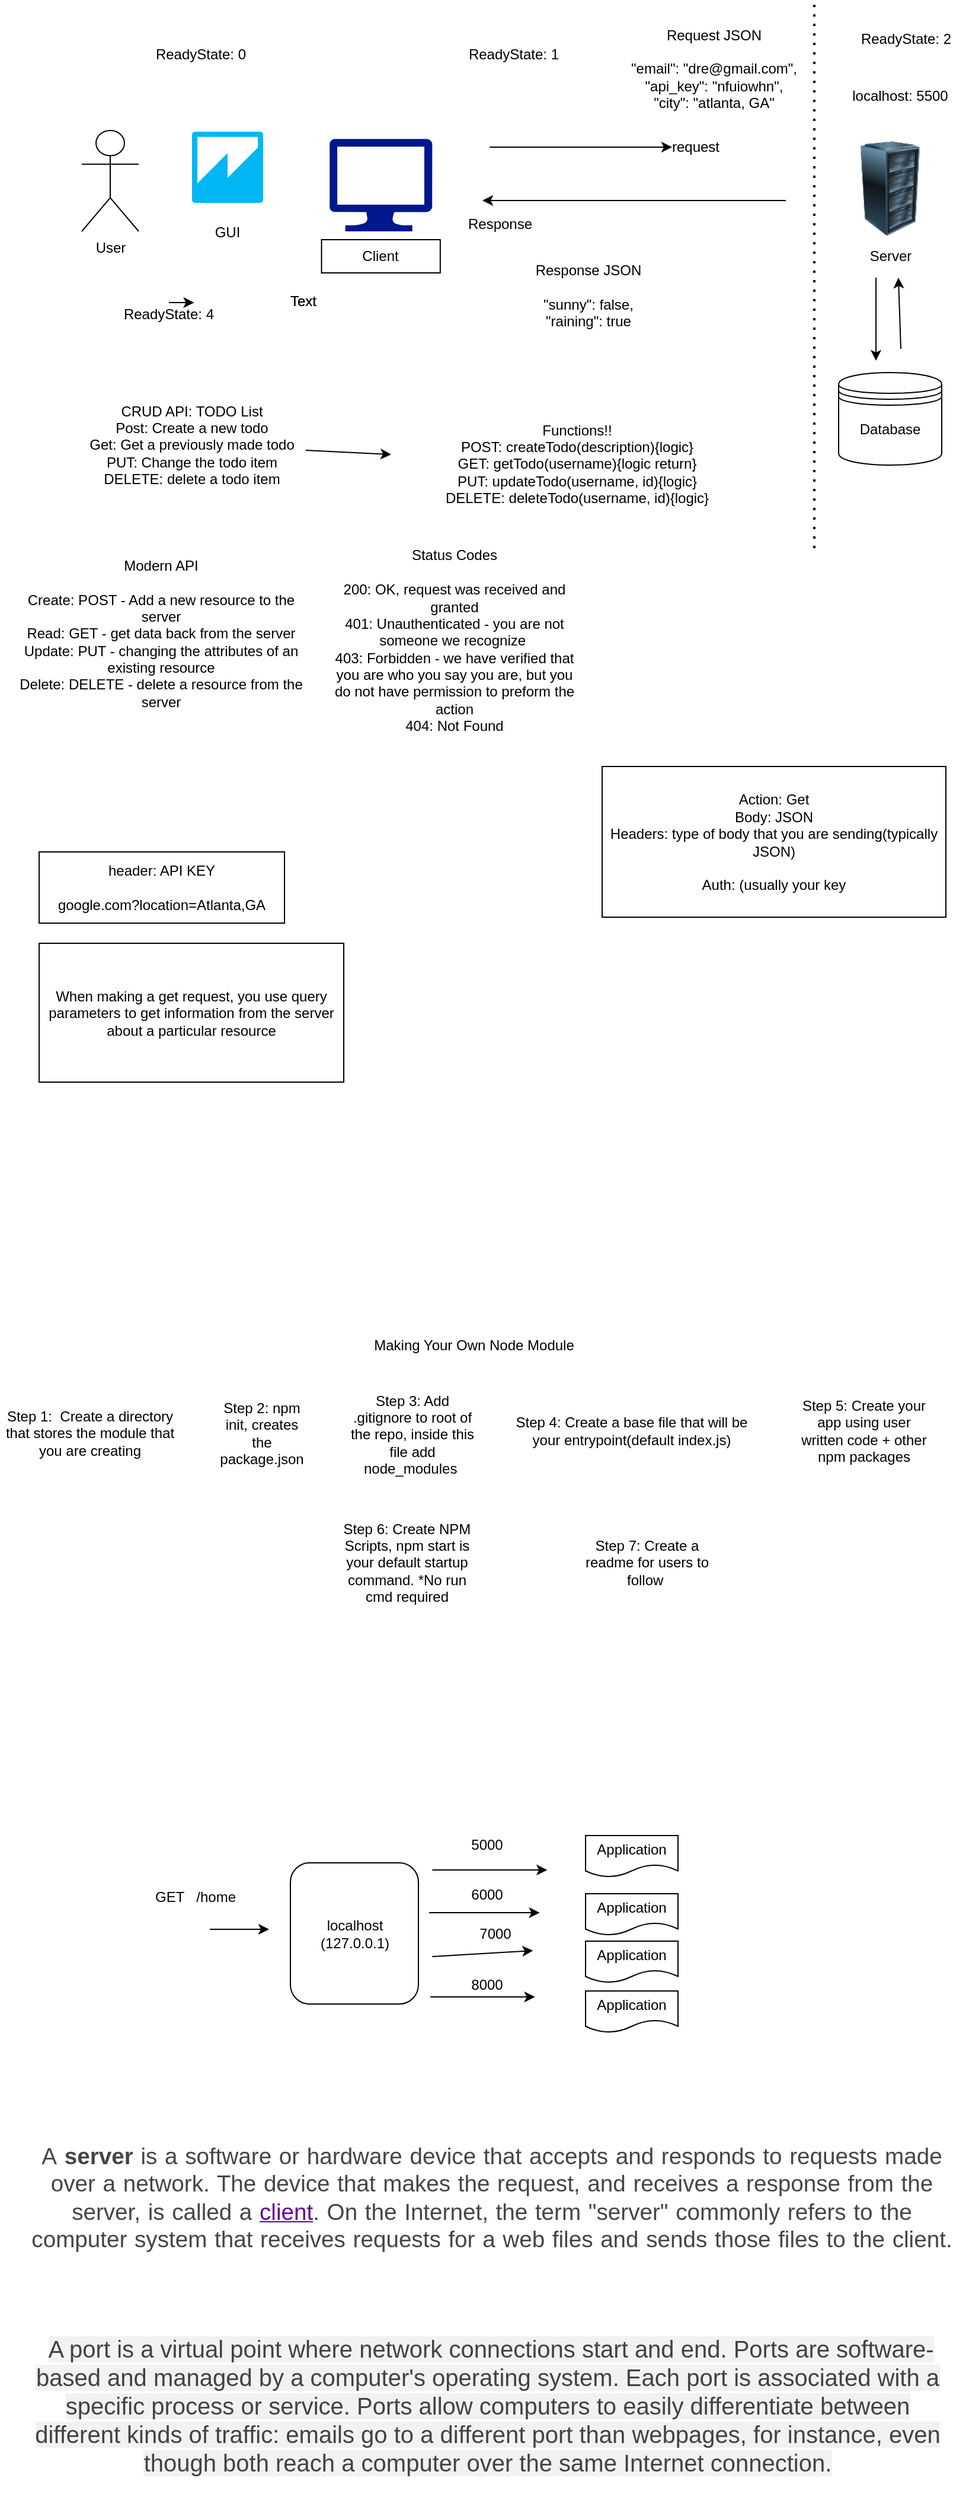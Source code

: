 <mxfile version="14.6.13" type="device"><diagram id="QnAA2nsCuYekW3QBslh7" name="Page-1"><mxGraphModel dx="1673" dy="699" grid="0" gridSize="10" guides="1" tooltips="1" connect="1" arrows="1" fold="1" page="1" pageScale="1" pageWidth="850" pageHeight="1100" math="0" shadow="0"><root><mxCell id="0"/><mxCell id="1" parent="0"/><mxCell id="YvuDV7tw61LsSK_M6kB8-1" value="User" style="shape=umlActor;verticalLabelPosition=bottom;verticalAlign=top;html=1;outlineConnect=0;" parent="1" vertex="1"><mxGeometry x="85" y="116" width="48" height="85" as="geometry"/></mxCell><mxCell id="YvuDV7tw61LsSK_M6kB8-4" value="" style="aspect=fixed;pointerEvents=1;shadow=0;dashed=0;html=1;strokeColor=none;labelPosition=center;verticalLabelPosition=bottom;verticalAlign=top;align=center;fillColor=#00188D;shape=mxgraph.azure.computer" parent="1" vertex="1"><mxGeometry x="294" y="123" width="86.67" height="78" as="geometry"/></mxCell><mxCell id="YvuDV7tw61LsSK_M6kB8-5" value="Client" style="rounded=0;whiteSpace=wrap;html=1;" parent="1" vertex="1"><mxGeometry x="287.26" y="208" width="100.16" height="28" as="geometry"/></mxCell><mxCell id="YvuDV7tw61LsSK_M6kB8-6" value="" style="image;html=1;image=img/lib/clip_art/computers/Server_Rack_128x128.png" parent="1" vertex="1"><mxGeometry x="727" y="125" width="80" height="80" as="geometry"/></mxCell><mxCell id="YvuDV7tw61LsSK_M6kB8-7" value="Server" style="text;html=1;strokeColor=none;fillColor=none;align=center;verticalAlign=middle;whiteSpace=wrap;rounded=0;" parent="1" vertex="1"><mxGeometry x="701.5" y="208" width="131" height="27" as="geometry"/></mxCell><mxCell id="YvuDV7tw61LsSK_M6kB8-8" value="" style="endArrow=classic;html=1;" parent="1" edge="1"><mxGeometry width="50" height="50" relative="1" as="geometry"><mxPoint x="679" y="175" as="sourcePoint"/><mxPoint x="423" y="175" as="targetPoint"/></mxGeometry></mxCell><mxCell id="YvuDV7tw61LsSK_M6kB8-9" value="" style="endArrow=classic;html=1;" parent="1" target="YvuDV7tw61LsSK_M6kB8-10" edge="1"><mxGeometry width="50" height="50" relative="1" as="geometry"><mxPoint x="429" y="130" as="sourcePoint"/><mxPoint x="685" y="130" as="targetPoint"/></mxGeometry></mxCell><mxCell id="YvuDV7tw61LsSK_M6kB8-10" value="request" style="text;html=1;strokeColor=none;fillColor=none;align=center;verticalAlign=middle;whiteSpace=wrap;rounded=0;" parent="1" vertex="1"><mxGeometry x="583" y="120" width="40" height="20" as="geometry"/></mxCell><mxCell id="YvuDV7tw61LsSK_M6kB8-11" value="Response" style="text;html=1;strokeColor=none;fillColor=none;align=center;verticalAlign=middle;whiteSpace=wrap;rounded=0;" parent="1" vertex="1"><mxGeometry x="418" y="185" width="40" height="20" as="geometry"/></mxCell><mxCell id="YvuDV7tw61LsSK_M6kB8-12" value="Request JSON&lt;br&gt;&lt;br&gt;&quot;email&quot;: &quot;dre@gmail.com&quot;,&lt;br&gt;&quot;api_key&quot;: &quot;nfuiowhn&quot;,&lt;br&gt;&quot;city&quot;: &quot;atlanta, GA&quot;" style="text;html=1;strokeColor=none;fillColor=none;align=center;verticalAlign=middle;whiteSpace=wrap;rounded=0;" parent="1" vertex="1"><mxGeometry x="499" y="29" width="239" height="70" as="geometry"/></mxCell><mxCell id="YvuDV7tw61LsSK_M6kB8-13" value="Response JSON&lt;br&gt;&lt;br&gt;&quot;sunny&quot;: false,&lt;br&gt;&quot;raining&quot;: true" style="text;html=1;strokeColor=none;fillColor=none;align=center;verticalAlign=middle;whiteSpace=wrap;rounded=0;" parent="1" vertex="1"><mxGeometry x="407" y="228" width="211" height="53" as="geometry"/></mxCell><mxCell id="YvuDV7tw61LsSK_M6kB8-14" value="Modern API&lt;br&gt;&lt;br&gt;Create: POST - Add a new resource to the server&lt;br&gt;Read: GET - get data back from the server&lt;br&gt;Update: PUT - changing the attributes of an existing resource&lt;br&gt;Delete: DELETE - delete a resource from the server" style="text;html=1;strokeColor=none;fillColor=none;align=center;verticalAlign=middle;whiteSpace=wrap;rounded=0;" parent="1" vertex="1"><mxGeometry x="30" y="470" width="244" height="139" as="geometry"/></mxCell><mxCell id="YvuDV7tw61LsSK_M6kB8-15" value="Status Codes&lt;br&gt;&lt;br&gt;200: OK, request was received and granted&lt;br&gt;401: Unauthenticated - you are not someone we recognize&amp;nbsp;&lt;br&gt;403: Forbidden - we have verified that you are who you say you are, but you do not have permission to preform the action&lt;br&gt;404: Not Found" style="text;html=1;strokeColor=none;fillColor=none;align=center;verticalAlign=middle;whiteSpace=wrap;rounded=0;" parent="1" vertex="1"><mxGeometry x="296" y="470" width="207" height="151" as="geometry"/></mxCell><mxCell id="YvuDV7tw61LsSK_M6kB8-17" value="localhost: 5500" style="text;html=1;strokeColor=none;fillColor=none;align=center;verticalAlign=middle;whiteSpace=wrap;rounded=0;" parent="1" vertex="1"><mxGeometry x="722" y="77" width="107" height="20" as="geometry"/></mxCell><mxCell id="YvuDV7tw61LsSK_M6kB8-19" value="Text" style="text;html=1;strokeColor=none;fillColor=none;align=center;verticalAlign=middle;whiteSpace=wrap;rounded=0;" parent="1" vertex="1"><mxGeometry x="252" y="250" width="40" height="20" as="geometry"/></mxCell><mxCell id="YvuDV7tw61LsSK_M6kB8-20" value="Text" style="text;html=1;strokeColor=none;fillColor=none;align=center;verticalAlign=middle;whiteSpace=wrap;rounded=0;" parent="1" vertex="1"><mxGeometry x="252" y="250" width="40" height="20" as="geometry"/></mxCell><mxCell id="YvuDV7tw61LsSK_M6kB8-21" value="ReadyState: 0" style="text;html=1;strokeColor=none;fillColor=none;align=center;verticalAlign=middle;whiteSpace=wrap;rounded=0;" parent="1" vertex="1"><mxGeometry x="143" y="42" width="85" height="20" as="geometry"/></mxCell><mxCell id="YvuDV7tw61LsSK_M6kB8-22" value="ReadyState: 1" style="text;html=1;strokeColor=none;fillColor=none;align=center;verticalAlign=middle;whiteSpace=wrap;rounded=0;" parent="1" vertex="1"><mxGeometry x="407" y="42" width="85" height="20" as="geometry"/></mxCell><mxCell id="YvuDV7tw61LsSK_M6kB8-23" value="ReadyState: 2" style="text;html=1;strokeColor=none;fillColor=none;align=center;verticalAlign=middle;whiteSpace=wrap;rounded=0;" parent="1" vertex="1"><mxGeometry x="738" y="29" width="85" height="20" as="geometry"/></mxCell><mxCell id="YvuDV7tw61LsSK_M6kB8-24" value="ReadyState: 4" style="text;html=1;strokeColor=none;fillColor=none;align=center;verticalAlign=middle;whiteSpace=wrap;rounded=0;" parent="1" vertex="1"><mxGeometry x="116" y="261" width="85" height="20" as="geometry"/></mxCell><mxCell id="YvuDV7tw61LsSK_M6kB8-25" style="edgeStyle=orthogonalEdgeStyle;rounded=0;orthogonalLoop=1;jettySize=auto;html=1;exitX=0.5;exitY=0;exitDx=0;exitDy=0;entryX=0.75;entryY=0;entryDx=0;entryDy=0;" parent="1" source="YvuDV7tw61LsSK_M6kB8-24" target="YvuDV7tw61LsSK_M6kB8-24" edge="1"><mxGeometry relative="1" as="geometry"/></mxCell><mxCell id="YvuDV7tw61LsSK_M6kB8-26" value="" style="outlineConnect=0;dashed=0;verticalLabelPosition=bottom;verticalAlign=top;align=center;html=1;shape=mxgraph.aws3.quicksight;fillColor=#00B7F4;gradientColor=none;" parent="1" vertex="1"><mxGeometry x="178" y="117" width="60" height="60" as="geometry"/></mxCell><mxCell id="YvuDV7tw61LsSK_M6kB8-27" value="GUI" style="text;html=1;strokeColor=none;fillColor=none;align=center;verticalAlign=middle;whiteSpace=wrap;rounded=0;" parent="1" vertex="1"><mxGeometry x="188" y="192" width="40" height="20" as="geometry"/></mxCell><mxCell id="rPG1mqdKMG4rrso_aYo4-1" value="Action: Get&lt;br&gt;Body: JSON&lt;br&gt;Headers: type of body that you are sending(typically JSON)&lt;br&gt;&lt;br&gt;Auth: (usually your key" style="rounded=0;whiteSpace=wrap;html=1;" parent="1" vertex="1"><mxGeometry x="524" y="652" width="290" height="127" as="geometry"/></mxCell><mxCell id="rPG1mqdKMG4rrso_aYo4-2" value="header: API KEY&lt;br&gt;&lt;br&gt;google.com?location=Atlanta,GA" style="rounded=0;whiteSpace=wrap;html=1;" parent="1" vertex="1"><mxGeometry x="49" y="724" width="207" height="60" as="geometry"/></mxCell><mxCell id="rPG1mqdKMG4rrso_aYo4-3" value="When making a get request, you use query parameters to get information from the server about a particular resource" style="rounded=0;whiteSpace=wrap;html=1;" parent="1" vertex="1"><mxGeometry x="49" y="801" width="257" height="117" as="geometry"/></mxCell><mxCell id="rPG1mqdKMG4rrso_aYo4-4" value="Making Your Own Node Module" style="text;html=1;strokeColor=none;fillColor=none;align=center;verticalAlign=middle;whiteSpace=wrap;rounded=0;" parent="1" vertex="1"><mxGeometry x="270" y="1109.5" width="292" height="61" as="geometry"/></mxCell><mxCell id="rPG1mqdKMG4rrso_aYo4-5" value="Step 1:&amp;nbsp; Create a directory that stores the module that you are creating" style="text;html=1;strokeColor=none;fillColor=none;align=center;verticalAlign=middle;whiteSpace=wrap;rounded=0;" parent="1" vertex="1"><mxGeometry x="16" y="1193" width="152" height="41" as="geometry"/></mxCell><mxCell id="rPG1mqdKMG4rrso_aYo4-7" value="Step 2: npm init, creates the package.json" style="text;html=1;strokeColor=none;fillColor=none;align=center;verticalAlign=middle;whiteSpace=wrap;rounded=0;" parent="1" vertex="1"><mxGeometry x="196" y="1199.5" width="82" height="28" as="geometry"/></mxCell><mxCell id="rPG1mqdKMG4rrso_aYo4-9" value="Step 4: Create a base file that will be your entrypoint(default index.js)" style="text;html=1;strokeColor=none;fillColor=none;align=center;verticalAlign=middle;whiteSpace=wrap;rounded=0;" parent="1" vertex="1"><mxGeometry x="448" y="1183" width="202" height="57" as="geometry"/></mxCell><mxCell id="rPG1mqdKMG4rrso_aYo4-11" value="Step 5: Create your app using user written code + other npm packages" style="text;html=1;strokeColor=none;fillColor=none;align=center;verticalAlign=middle;whiteSpace=wrap;rounded=0;" parent="1" vertex="1"><mxGeometry x="687" y="1170.5" width="116" height="82" as="geometry"/></mxCell><mxCell id="rPG1mqdKMG4rrso_aYo4-12" value="Step 6: Create NPM Scripts, npm start is your default startup command. *No run cmd required" style="text;html=1;strokeColor=none;fillColor=none;align=center;verticalAlign=middle;whiteSpace=wrap;rounded=0;" parent="1" vertex="1"><mxGeometry x="297" y="1282" width="125" height="81" as="geometry"/></mxCell><mxCell id="rPG1mqdKMG4rrso_aYo4-13" value="Step 3: Add .gitignore to root of the repo, inside this file add node_modules&amp;nbsp;" style="text;html=1;strokeColor=none;fillColor=none;align=center;verticalAlign=middle;whiteSpace=wrap;rounded=0;" parent="1" vertex="1"><mxGeometry x="306" y="1185" width="116" height="59" as="geometry"/></mxCell><mxCell id="rPG1mqdKMG4rrso_aYo4-14" value="Step 7: Create a readme for users to follow&amp;nbsp;" style="text;html=1;strokeColor=none;fillColor=none;align=center;verticalAlign=middle;whiteSpace=wrap;rounded=0;" parent="1" vertex="1"><mxGeometry x="501" y="1299" width="122" height="47" as="geometry"/></mxCell><mxCell id="yk4ClxtC6VaQBP3112ub-1" value="" style="rounded=1;whiteSpace=wrap;html=1;" parent="1" vertex="1"><mxGeometry x="261" y="1576" width="108" height="119" as="geometry"/></mxCell><mxCell id="yk4ClxtC6VaQBP3112ub-2" value="" style="endArrow=classic;html=1;" parent="1" edge="1"><mxGeometry width="50" height="50" relative="1" as="geometry"><mxPoint x="193" y="1632" as="sourcePoint"/><mxPoint x="243" y="1632" as="targetPoint"/></mxGeometry></mxCell><mxCell id="yk4ClxtC6VaQBP3112ub-4" value="localhost (127.0.0.1)" style="text;html=1;strokeColor=none;fillColor=none;align=center;verticalAlign=middle;whiteSpace=wrap;rounded=0;" parent="1" vertex="1"><mxGeometry x="278.5" y="1625" width="73" height="21" as="geometry"/></mxCell><mxCell id="yk4ClxtC6VaQBP3112ub-6" value="" style="endArrow=classic;html=1;" parent="1" edge="1"><mxGeometry width="50" height="50" relative="1" as="geometry"><mxPoint x="378" y="1618" as="sourcePoint"/><mxPoint x="471.33" y="1618" as="targetPoint"/></mxGeometry></mxCell><mxCell id="yk4ClxtC6VaQBP3112ub-7" value="" style="endArrow=classic;html=1;" parent="1" edge="1"><mxGeometry width="50" height="50" relative="1" as="geometry"><mxPoint x="379" y="1689" as="sourcePoint"/><mxPoint x="467.33" y="1689" as="targetPoint"/></mxGeometry></mxCell><mxCell id="yk4ClxtC6VaQBP3112ub-8" value="" style="endArrow=classic;html=1;" parent="1" edge="1"><mxGeometry width="50" height="50" relative="1" as="geometry"><mxPoint x="380.67" y="1655" as="sourcePoint"/><mxPoint x="465.67" y="1650" as="targetPoint"/><Array as="points"><mxPoint x="465.67" y="1650"/></Array></mxGeometry></mxCell><mxCell id="yk4ClxtC6VaQBP3112ub-9" value="" style="endArrow=classic;html=1;" parent="1" edge="1"><mxGeometry width="50" height="50" relative="1" as="geometry"><mxPoint x="380.67" y="1582" as="sourcePoint"/><mxPoint x="477.67" y="1582" as="targetPoint"/></mxGeometry></mxCell><mxCell id="yk4ClxtC6VaQBP3112ub-10" value="&lt;font style=&quot;font-size: 20px&quot;&gt;&amp;nbsp;&lt;span style=&quot;color: rgb(66 , 66 , 66) ; text-align: left ; background-color: rgb(242 , 242 , 242)&quot;&gt;A port is a virtual point where network connections start and end. Ports are software-based and managed by a computer's operating system. Each port is associated with a specific process or service. Ports allow computers to easily differentiate between different kinds of traffic: emails go to a different port than webpages, for instance, even though both reach a computer over the same Internet connection.&lt;/span&gt;&lt;/font&gt;" style="text;html=1;strokeColor=none;fillColor=none;align=center;verticalAlign=middle;whiteSpace=wrap;rounded=0;" parent="1" vertex="1"><mxGeometry x="34" y="1953" width="787" height="159" as="geometry"/></mxCell><mxCell id="yk4ClxtC6VaQBP3112ub-11" value="&lt;span style=&quot;color: rgb(69 , 69 , 69) ; font-family: &amp;#34;verdana&amp;#34; , sans-serif ; font-size: 19.32px ; word-spacing: 0.966px ; background-color: rgb(255 , 255 , 255)&quot;&gt;A&lt;span class=&quot;Apple-converted-space&quot;&gt;&amp;nbsp;&lt;/span&gt;&lt;/span&gt;&lt;b style=&quot;color: rgb(69 , 69 , 69) ; font-family: &amp;#34;verdana&amp;#34; , sans-serif ; font-size: 19.32px ; word-spacing: 0.966px&quot;&gt;server&lt;/b&gt;&lt;span style=&quot;color: rgb(69 , 69 , 69) ; font-family: &amp;#34;verdana&amp;#34; , sans-serif ; font-size: 19.32px ; word-spacing: 0.966px ; background-color: rgb(255 , 255 , 255)&quot;&gt;&lt;span class=&quot;Apple-converted-space&quot;&gt;&amp;nbsp;&lt;/span&gt;is a software or hardware device that accepts and responds to requests made over a network. The device that makes the request, and receives a response from the server, is called a&lt;span class=&quot;Apple-converted-space&quot;&gt;&amp;nbsp;&lt;/span&gt;&lt;/span&gt;&lt;a href=&quot;https://www.computerhope.com/jargon/c/client.htm&quot; style=&quot;color: rgb(102 , 0 , 153) ; font-family: &amp;#34;verdana&amp;#34; , sans-serif ; font-size: 19.32px ; word-spacing: 0.966px&quot;&gt;client&lt;/a&gt;&lt;span style=&quot;color: rgb(69 , 69 , 69) ; font-family: &amp;#34;verdana&amp;#34; , sans-serif ; font-size: 19.32px ; word-spacing: 0.966px ; background-color: rgb(255 , 255 , 255)&quot;&gt;. On the Internet, the term &quot;server&quot; commonly refers to the computer system that receives requests for a web files and sends those files to the client.&lt;/span&gt;" style="text;html=1;strokeColor=none;fillColor=none;align=center;verticalAlign=middle;whiteSpace=wrap;rounded=0;" parent="1" vertex="1"><mxGeometry x="36" y="1782" width="790" height="151" as="geometry"/></mxCell><mxCell id="yk4ClxtC6VaQBP3112ub-12" value="" style="shape=datastore;whiteSpace=wrap;html=1;" parent="1" vertex="1"><mxGeometry x="723.5" y="320" width="87" height="78" as="geometry"/></mxCell><mxCell id="yk4ClxtC6VaQBP3112ub-13" value="Database" style="text;html=1;strokeColor=none;fillColor=none;align=center;verticalAlign=middle;whiteSpace=wrap;rounded=0;" parent="1" vertex="1"><mxGeometry x="747" y="358" width="40" height="20" as="geometry"/></mxCell><mxCell id="yk4ClxtC6VaQBP3112ub-14" value="" style="endArrow=classic;html=1;" parent="1" edge="1"><mxGeometry width="50" height="50" relative="1" as="geometry"><mxPoint x="755" y="240" as="sourcePoint"/><mxPoint x="755" y="310" as="targetPoint"/></mxGeometry></mxCell><mxCell id="yk4ClxtC6VaQBP3112ub-15" value="" style="endArrow=classic;html=1;entryX=0.553;entryY=1.185;entryDx=0;entryDy=0;entryPerimeter=0;" parent="1" target="YvuDV7tw61LsSK_M6kB8-7" edge="1"><mxGeometry width="50" height="50" relative="1" as="geometry"><mxPoint x="776" y="300" as="sourcePoint"/><mxPoint x="826" y="250" as="targetPoint"/></mxGeometry></mxCell><mxCell id="yk4ClxtC6VaQBP3112ub-16" value="" style="endArrow=none;dashed=1;html=1;dashPattern=1 3;strokeWidth=2;" parent="1" edge="1"><mxGeometry width="50" height="50" relative="1" as="geometry"><mxPoint x="703" y="468" as="sourcePoint"/><mxPoint x="703" y="7" as="targetPoint"/></mxGeometry></mxCell><mxCell id="yk4ClxtC6VaQBP3112ub-18" value="5000" style="text;html=1;strokeColor=none;fillColor=none;align=center;verticalAlign=middle;whiteSpace=wrap;rounded=0;" parent="1" vertex="1"><mxGeometry x="379.5" y="1551" width="93.5" height="20" as="geometry"/></mxCell><mxCell id="yk4ClxtC6VaQBP3112ub-19" value="6000" style="text;html=1;strokeColor=none;fillColor=none;align=center;verticalAlign=middle;whiteSpace=wrap;rounded=0;" parent="1" vertex="1"><mxGeometry x="379.5" y="1593" width="93.5" height="20" as="geometry"/></mxCell><mxCell id="yk4ClxtC6VaQBP3112ub-20" value="7000" style="text;html=1;strokeColor=none;fillColor=none;align=center;verticalAlign=middle;whiteSpace=wrap;rounded=0;" parent="1" vertex="1"><mxGeometry x="387.42" y="1626" width="93.5" height="20" as="geometry"/></mxCell><mxCell id="yk4ClxtC6VaQBP3112ub-22" value="8000" style="text;html=1;strokeColor=none;fillColor=none;align=center;verticalAlign=middle;whiteSpace=wrap;rounded=0;" parent="1" vertex="1"><mxGeometry x="379.5" y="1669" width="93.5" height="20" as="geometry"/></mxCell><mxCell id="yk4ClxtC6VaQBP3112ub-23" value="GET&amp;nbsp; &amp;nbsp;/home" style="text;html=1;strokeColor=none;fillColor=none;align=center;verticalAlign=middle;whiteSpace=wrap;rounded=0;" parent="1" vertex="1"><mxGeometry x="138.5" y="1595" width="83.5" height="20" as="geometry"/></mxCell><mxCell id="yk4ClxtC6VaQBP3112ub-24" value="Application" style="shape=document;whiteSpace=wrap;html=1;boundedLbl=1;" parent="1" vertex="1"><mxGeometry x="510" y="1553" width="78" height="35" as="geometry"/></mxCell><mxCell id="yk4ClxtC6VaQBP3112ub-26" value="Application" style="shape=document;whiteSpace=wrap;html=1;boundedLbl=1;" parent="1" vertex="1"><mxGeometry x="510" y="1602" width="78" height="35" as="geometry"/></mxCell><mxCell id="yk4ClxtC6VaQBP3112ub-27" value="Application" style="shape=document;whiteSpace=wrap;html=1;boundedLbl=1;" parent="1" vertex="1"><mxGeometry x="510" y="1642" width="78" height="35" as="geometry"/></mxCell><mxCell id="yk4ClxtC6VaQBP3112ub-28" value="Application" style="shape=document;whiteSpace=wrap;html=1;boundedLbl=1;" parent="1" vertex="1"><mxGeometry x="510" y="1684" width="78" height="35" as="geometry"/></mxCell><mxCell id="8h3_GkYP3-72CgizRdQb-2" value="CRUD API: TODO List&lt;br&gt;Post: Create a new todo&lt;br&gt;Get: Get a previously made todo&lt;br&gt;PUT: Change the todo item&lt;br&gt;DELETE: delete a todo item" style="text;html=1;strokeColor=none;fillColor=none;align=center;verticalAlign=middle;whiteSpace=wrap;rounded=0;" vertex="1" parent="1"><mxGeometry x="24.5" y="336" width="306" height="89" as="geometry"/></mxCell><mxCell id="8h3_GkYP3-72CgizRdQb-3" value="" style="endArrow=classic;html=1;" edge="1" parent="1" target="8h3_GkYP3-72CgizRdQb-4"><mxGeometry width="50" height="50" relative="1" as="geometry"><mxPoint x="274" y="385.5" as="sourcePoint"/><mxPoint x="365" y="386" as="targetPoint"/></mxGeometry></mxCell><mxCell id="8h3_GkYP3-72CgizRdQb-4" value="Functions!!&lt;br&gt;POST: createTodo(description){logic}&lt;br&gt;GET: getTodo(username){logic return}&lt;br&gt;PUT: updateTodo(username, id){logic}&lt;br&gt;DELETE: deleteTodo(username, id){logic}" style="text;html=1;strokeColor=none;fillColor=none;align=center;verticalAlign=middle;whiteSpace=wrap;rounded=0;" vertex="1" parent="1"><mxGeometry x="346" y="365.5" width="314" height="62.5" as="geometry"/></mxCell></root></mxGraphModel></diagram></mxfile>